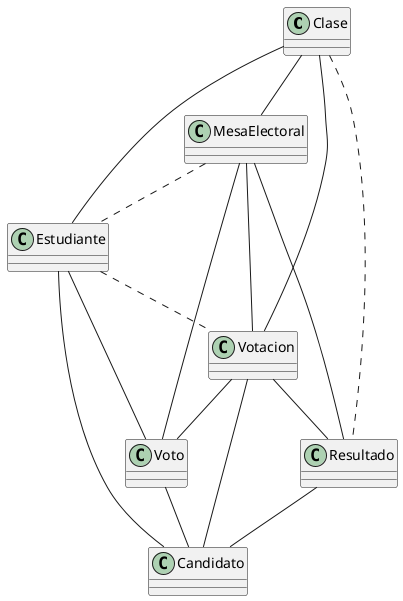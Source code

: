 @startuml

class Clase {
  
}

class Votacion {

}

class Resultado {
}

class Estudiante {

}

class Candidato {
  
}

class Voto {
}

class MesaElectoral{

}

Clase -- Votacion
Clase -- MesaElectoral
MesaElectoral --Votacion
MesaElectoral -- Voto
MesaElectoral -- Resultado
MesaElectoral .. Estudiante
Votacion -- Candidato
Votacion -- Voto
Votacion -- Resultado
Resultado -- Candidato
Estudiante -- Voto
Voto -- Candidato
Estudiante -- Candidato
Clase .. Resultado
Clase--Estudiante
Estudiante..Votacion

@enduml
